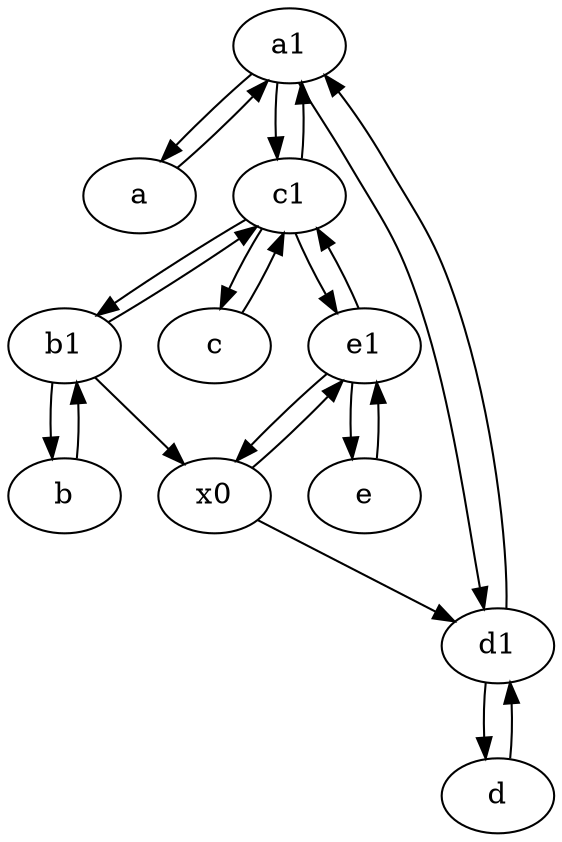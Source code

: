 digraph  {
	a1 [pos="40,15!"];
	b1 [pos="45,20!"];
	e [pos="30,50!"];
	a [pos="40,10!"];
	x0;
	c [pos="20,10!"];
	e1 [pos="25,45!"];
	b [pos="50,20!"];
	c1 [pos="30,15!"];
	d1 [pos="25,30!"];
	d [pos="20,30!"];
	e1 -> c1;
	b1 -> b;
	x0 -> e1;
	e1 -> e;
	a -> a1;
	d1 -> a1;
	x0 -> d1;
	a1 -> d1;
	c1 -> e1;
	c1 -> c;
	c1 -> b1;
	e -> e1;
	b1 -> c1;
	e1 -> x0;
	b -> b1;
	a1 -> c1;
	d1 -> d;
	c -> c1;
	d -> d1;
	c1 -> a1;
	b1 -> x0;
	a1 -> a;

	}